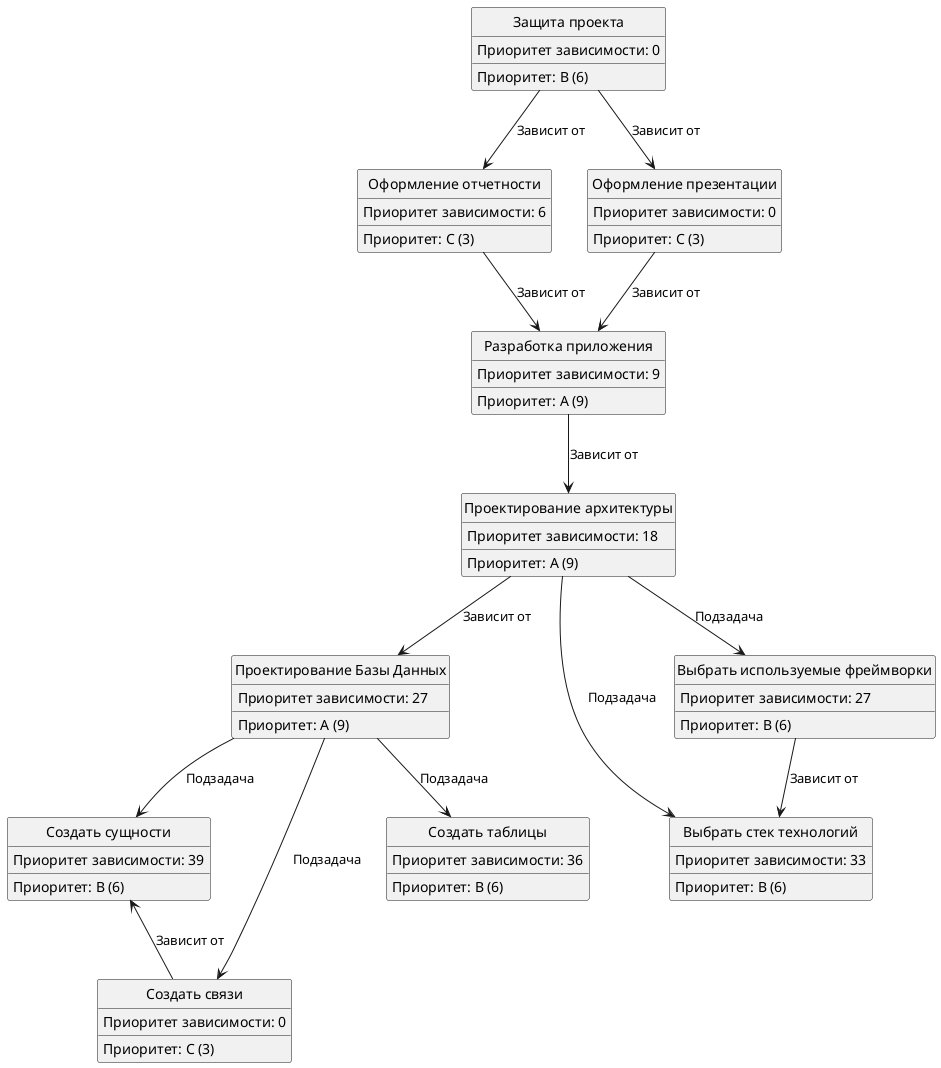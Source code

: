 @startuml TaskPrioritySchema

'left to right direction

hide circle
hide empty members

class "Проектирование Базы Данных" as DB {
    Приоритет: A (9)
    Приоритет зависимости: 27
}

class "Создать связи" as Relations {
    Приоритет: C (3)
    Приоритет зависимости: 0
}

class "Создать сущности" as Entities {
    Приоритет: B (6)
    Приоритет зависимости: 39
}

class "Создать таблицы" as Tables {
    Приоритет: B (6)
    Приоритет зависимости: 36
}

class "Проектирование архитектуры" as Architecture {
    Приоритет: A (9)
    Приоритет зависимости: 18
}

class "Выбрать стек технологий" as TechStack {
    Приоритет: B (6)
    Приоритет зависимости: 33
}

class "Выбрать используемые фреймворки" as Frameworks {
    Приоритет: B (6)
    Приоритет зависимости: 27
}

class "Разработка приложения" as Development {
    Приоритет: A (9)
    Приоритет зависимости: 9
}

class "Оформление отчетности" as Reporting {
    Приоритет: C (3)
    Приоритет зависимости: 6
}

class "Оформление презентации" as Presentation {
    Приоритет: C (3)
    Приоритет зависимости: 0
}

class "Защита проекта" as Protection {
    Приоритет: B (6)
    Приоритет зависимости: 0
}

DB --> Entities : Подзадача
DB --> Tables : Подзадача
DB --> Relations : Подзадача

Relations -u-> Entities : Зависит от

Architecture --> TechStack : Подзадача
Architecture --> Frameworks : Подзадача

Frameworks --> TechStack : Зависит от

Architecture --> DB : Зависит от

Development --> Architecture : Зависит от

Protection --> Reporting : Зависит от
Protection --> Presentation : Зависит от

Reporting --> Development : Зависит от
Presentation --> Development : Зависит от



@enduml